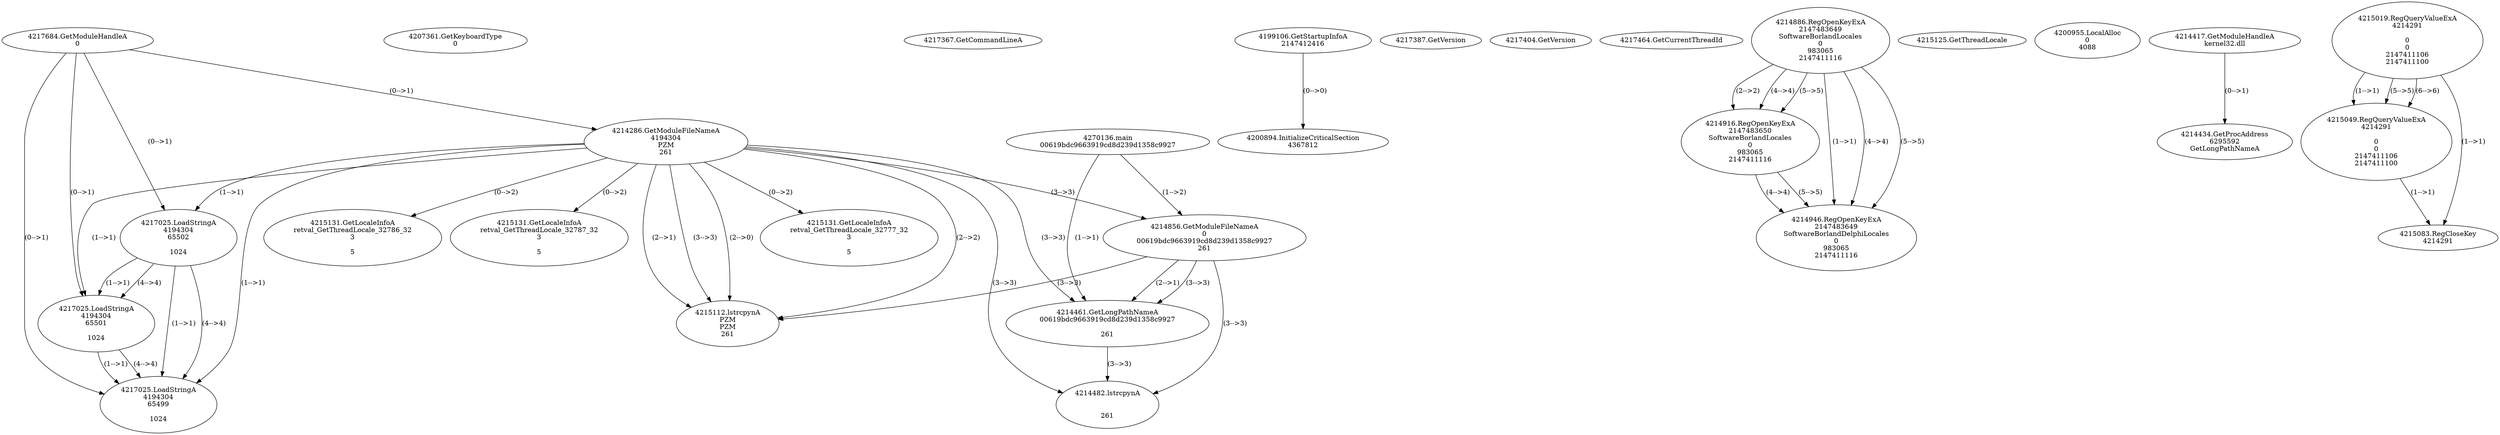 // Global SCDG with merge call
digraph {
	0 [label="4270136.main
00619bdc9663919cd8d239d1358c9927"]
	1 [label="4217684.GetModuleHandleA
0"]
	2 [label="4207361.GetKeyboardType
0"]
	3 [label="4217367.GetCommandLineA
"]
	4 [label="4199106.GetStartupInfoA
2147412416"]
	5 [label="4217387.GetVersion
"]
	6 [label="4217404.GetVersion
"]
	7 [label="4217464.GetCurrentThreadId
"]
	8 [label="4214286.GetModuleFileNameA
4194304
PZM
261"]
	1 -> 8 [label="(0-->1)"]
	9 [label="4214856.GetModuleFileNameA
0
00619bdc9663919cd8d239d1358c9927
261"]
	0 -> 9 [label="(1-->2)"]
	8 -> 9 [label="(3-->3)"]
	10 [label="4214886.RegOpenKeyExA
2147483649
Software\Borland\Locales
0
983065
2147411116"]
	11 [label="4214916.RegOpenKeyExA
2147483650
Software\Borland\Locales
0
983065
2147411116"]
	10 -> 11 [label="(2-->2)"]
	10 -> 11 [label="(4-->4)"]
	10 -> 11 [label="(5-->5)"]
	12 [label="4214946.RegOpenKeyExA
2147483649
Software\Borland\Delphi\Locales
0
983065
2147411116"]
	10 -> 12 [label="(1-->1)"]
	10 -> 12 [label="(4-->4)"]
	11 -> 12 [label="(4-->4)"]
	10 -> 12 [label="(5-->5)"]
	11 -> 12 [label="(5-->5)"]
	13 [label="4215112.lstrcpynA
PZM
PZM
261"]
	8 -> 13 [label="(2-->1)"]
	8 -> 13 [label="(2-->2)"]
	8 -> 13 [label="(3-->3)"]
	9 -> 13 [label="(3-->3)"]
	8 -> 13 [label="(2-->0)"]
	14 [label="4215125.GetThreadLocale
"]
	15 [label="4215131.GetLocaleInfoA
retval_GetThreadLocale_32777_32
3

5"]
	8 -> 15 [label="(0-->2)"]
	16 [label="4217025.LoadStringA
4194304
65502

1024"]
	1 -> 16 [label="(0-->1)"]
	8 -> 16 [label="(1-->1)"]
	17 [label="4217025.LoadStringA
4194304
65501

1024"]
	1 -> 17 [label="(0-->1)"]
	8 -> 17 [label="(1-->1)"]
	16 -> 17 [label="(1-->1)"]
	16 -> 17 [label="(4-->4)"]
	18 [label="4200894.InitializeCriticalSection
4367812"]
	4 -> 18 [label="(0-->0)"]
	19 [label="4200955.LocalAlloc
0
4088"]
	20 [label="4214417.GetModuleHandleA
kernel32.dll"]
	21 [label="4214434.GetProcAddress
6295592
GetLongPathNameA"]
	20 -> 21 [label="(0-->1)"]
	22 [label="4214461.GetLongPathNameA
00619bdc9663919cd8d239d1358c9927

261"]
	0 -> 22 [label="(1-->1)"]
	9 -> 22 [label="(2-->1)"]
	8 -> 22 [label="(3-->3)"]
	9 -> 22 [label="(3-->3)"]
	23 [label="4214482.lstrcpynA


261"]
	8 -> 23 [label="(3-->3)"]
	9 -> 23 [label="(3-->3)"]
	22 -> 23 [label="(3-->3)"]
	24 [label="4215019.RegQueryValueExA
4214291

0
0
2147411106
2147411100"]
	25 [label="4215049.RegQueryValueExA
4214291

0
0
2147411106
2147411100"]
	24 -> 25 [label="(1-->1)"]
	24 -> 25 [label="(5-->5)"]
	24 -> 25 [label="(6-->6)"]
	26 [label="4215083.RegCloseKey
4214291"]
	24 -> 26 [label="(1-->1)"]
	25 -> 26 [label="(1-->1)"]
	27 [label="4215131.GetLocaleInfoA
retval_GetThreadLocale_32786_32
3

5"]
	8 -> 27 [label="(0-->2)"]
	28 [label="4215131.GetLocaleInfoA
retval_GetThreadLocale_32787_32
3

5"]
	8 -> 28 [label="(0-->2)"]
	29 [label="4217025.LoadStringA
4194304
65499

1024"]
	1 -> 29 [label="(0-->1)"]
	8 -> 29 [label="(1-->1)"]
	16 -> 29 [label="(1-->1)"]
	17 -> 29 [label="(1-->1)"]
	16 -> 29 [label="(4-->4)"]
	17 -> 29 [label="(4-->4)"]
}

